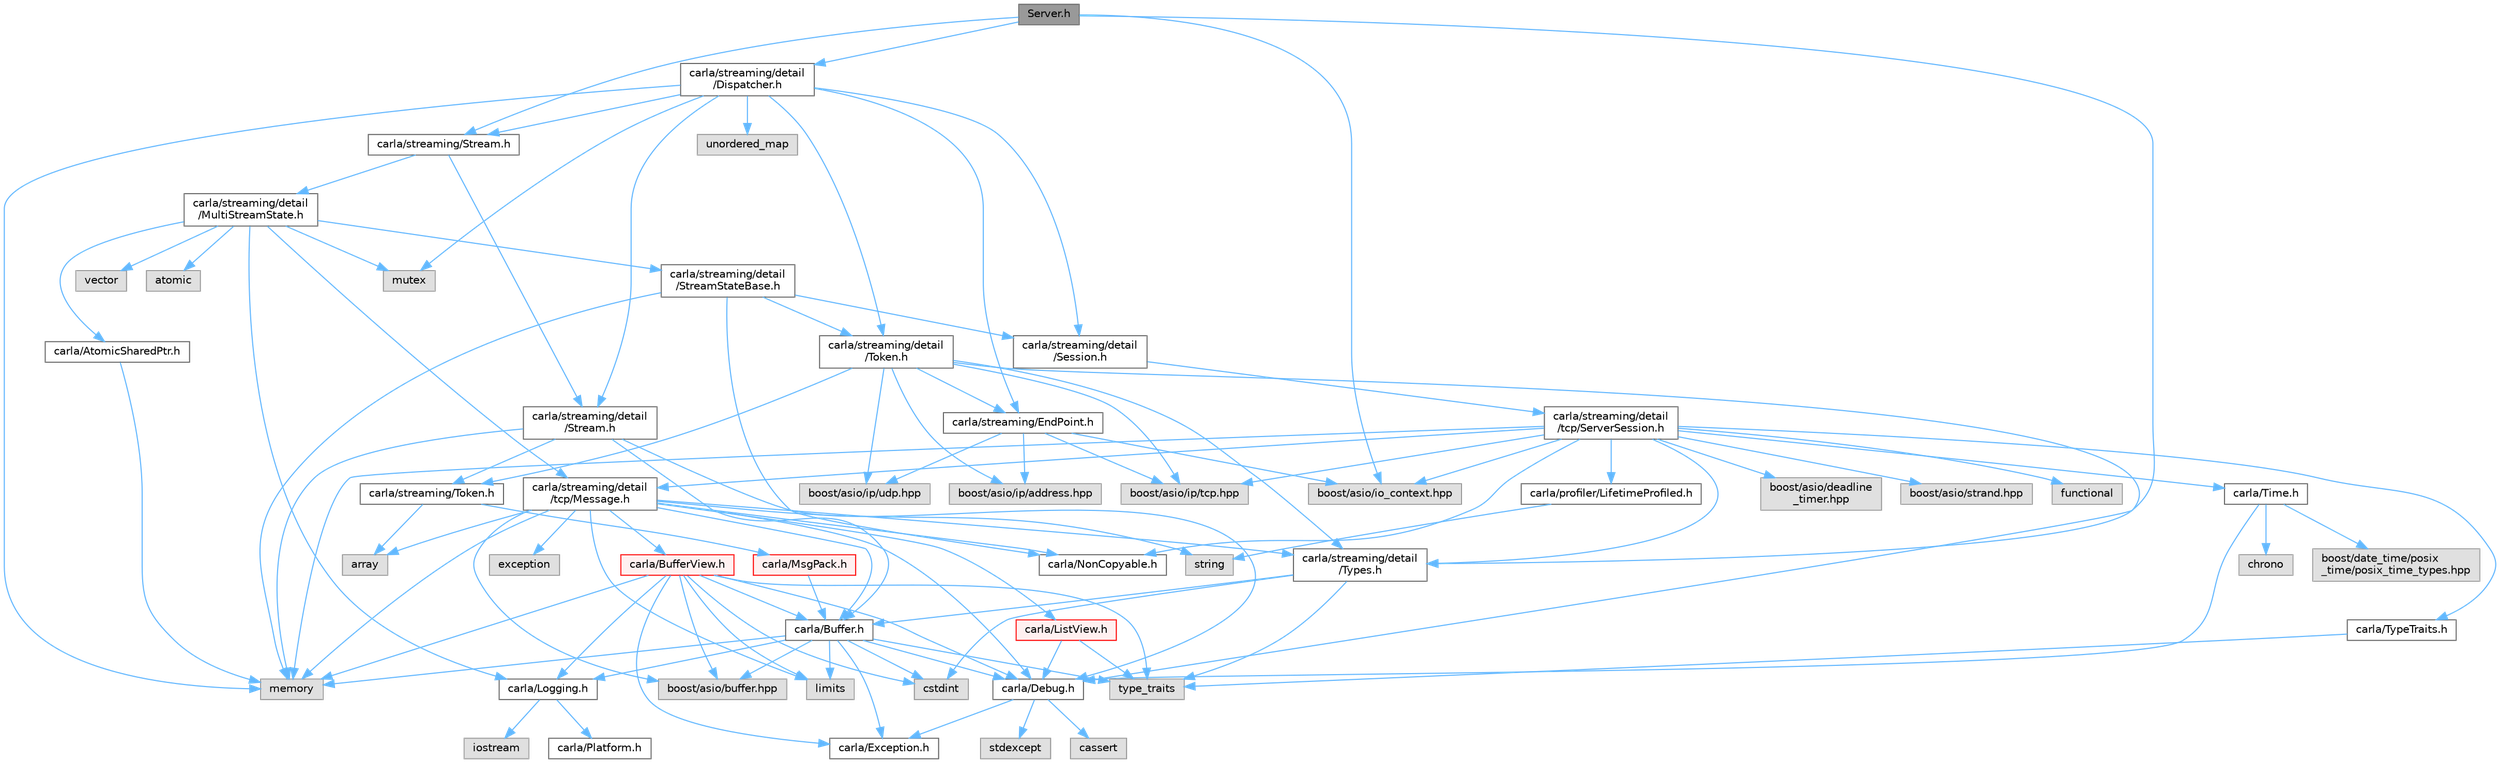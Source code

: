 digraph "Server.h"
{
 // INTERACTIVE_SVG=YES
 // LATEX_PDF_SIZE
  bgcolor="transparent";
  edge [fontname=Helvetica,fontsize=10,labelfontname=Helvetica,labelfontsize=10];
  node [fontname=Helvetica,fontsize=10,shape=box,height=0.2,width=0.4];
  Node1 [id="Node000001",label="Server.h",height=0.2,width=0.4,color="gray40", fillcolor="grey60", style="filled", fontcolor="black",tooltip=" "];
  Node1 -> Node2 [id="edge1_Node000001_Node000002",color="steelblue1",style="solid",tooltip=" "];
  Node2 [id="Node000002",label="carla/streaming/detail\l/Dispatcher.h",height=0.2,width=0.4,color="grey40", fillcolor="white", style="filled",URL="$d7/d33/Dispatcher_8h.html",tooltip=" "];
  Node2 -> Node3 [id="edge2_Node000002_Node000003",color="steelblue1",style="solid",tooltip=" "];
  Node3 [id="Node000003",label="carla/streaming/EndPoint.h",height=0.2,width=0.4,color="grey40", fillcolor="white", style="filled",URL="$dd/dca/EndPoint_8h.html",tooltip=" "];
  Node3 -> Node4 [id="edge3_Node000003_Node000004",color="steelblue1",style="solid",tooltip=" "];
  Node4 [id="Node000004",label="boost/asio/io_context.hpp",height=0.2,width=0.4,color="grey60", fillcolor="#E0E0E0", style="filled",tooltip=" "];
  Node3 -> Node5 [id="edge4_Node000003_Node000005",color="steelblue1",style="solid",tooltip=" "];
  Node5 [id="Node000005",label="boost/asio/ip/address.hpp",height=0.2,width=0.4,color="grey60", fillcolor="#E0E0E0", style="filled",tooltip=" "];
  Node3 -> Node6 [id="edge5_Node000003_Node000006",color="steelblue1",style="solid",tooltip=" "];
  Node6 [id="Node000006",label="boost/asio/ip/tcp.hpp",height=0.2,width=0.4,color="grey60", fillcolor="#E0E0E0", style="filled",tooltip=" "];
  Node3 -> Node7 [id="edge6_Node000003_Node000007",color="steelblue1",style="solid",tooltip=" "];
  Node7 [id="Node000007",label="boost/asio/ip/udp.hpp",height=0.2,width=0.4,color="grey60", fillcolor="#E0E0E0", style="filled",tooltip=" "];
  Node2 -> Node8 [id="edge7_Node000002_Node000008",color="steelblue1",style="solid",tooltip=" "];
  Node8 [id="Node000008",label="carla/streaming/Stream.h",height=0.2,width=0.4,color="grey40", fillcolor="white", style="filled",URL="$de/dd1/Stream_8h.html",tooltip=" "];
  Node8 -> Node9 [id="edge8_Node000008_Node000009",color="steelblue1",style="solid",tooltip=" "];
  Node9 [id="Node000009",label="carla/streaming/detail\l/MultiStreamState.h",height=0.2,width=0.4,color="grey40", fillcolor="white", style="filled",URL="$df/dc5/MultiStreamState_8h.html",tooltip=" "];
  Node9 -> Node10 [id="edge9_Node000009_Node000010",color="steelblue1",style="solid",tooltip=" "];
  Node10 [id="Node000010",label="carla/AtomicSharedPtr.h",height=0.2,width=0.4,color="grey40", fillcolor="white", style="filled",URL="$df/de2/AtomicSharedPtr_8h.html",tooltip=" "];
  Node10 -> Node11 [id="edge10_Node000010_Node000011",color="steelblue1",style="solid",tooltip=" "];
  Node11 [id="Node000011",label="memory",height=0.2,width=0.4,color="grey60", fillcolor="#E0E0E0", style="filled",tooltip=" "];
  Node9 -> Node12 [id="edge11_Node000009_Node000012",color="steelblue1",style="solid",tooltip=" "];
  Node12 [id="Node000012",label="carla/Logging.h",height=0.2,width=0.4,color="grey40", fillcolor="white", style="filled",URL="$de/d87/Logging_8h.html",tooltip=" "];
  Node12 -> Node13 [id="edge12_Node000012_Node000013",color="steelblue1",style="solid",tooltip=" "];
  Node13 [id="Node000013",label="carla/Platform.h",height=0.2,width=0.4,color="grey40", fillcolor="white", style="filled",URL="$d9/dd0/Platform_8h.html",tooltip=" "];
  Node12 -> Node14 [id="edge13_Node000012_Node000014",color="steelblue1",style="solid",tooltip=" "];
  Node14 [id="Node000014",label="iostream",height=0.2,width=0.4,color="grey60", fillcolor="#E0E0E0", style="filled",tooltip=" "];
  Node9 -> Node15 [id="edge14_Node000009_Node000015",color="steelblue1",style="solid",tooltip=" "];
  Node15 [id="Node000015",label="carla/streaming/detail\l/StreamStateBase.h",height=0.2,width=0.4,color="grey40", fillcolor="white", style="filled",URL="$de/d69/StreamStateBase_8h.html",tooltip=" "];
  Node15 -> Node16 [id="edge15_Node000015_Node000016",color="steelblue1",style="solid",tooltip=" "];
  Node16 [id="Node000016",label="carla/NonCopyable.h",height=0.2,width=0.4,color="grey40", fillcolor="white", style="filled",URL="$d4/dd8/LibCarla_2source_2carla_2NonCopyable_8h.html",tooltip=" "];
  Node15 -> Node17 [id="edge16_Node000015_Node000017",color="steelblue1",style="solid",tooltip=" "];
  Node17 [id="Node000017",label="carla/streaming/detail\l/Session.h",height=0.2,width=0.4,color="grey40", fillcolor="white", style="filled",URL="$d0/d53/Session_8h.html",tooltip=" "];
  Node17 -> Node18 [id="edge17_Node000017_Node000018",color="steelblue1",style="solid",tooltip=" "];
  Node18 [id="Node000018",label="carla/streaming/detail\l/tcp/ServerSession.h",height=0.2,width=0.4,color="grey40", fillcolor="white", style="filled",URL="$da/da2/ServerSession_8h.html",tooltip=" "];
  Node18 -> Node16 [id="edge18_Node000018_Node000016",color="steelblue1",style="solid",tooltip=" "];
  Node18 -> Node19 [id="edge19_Node000018_Node000019",color="steelblue1",style="solid",tooltip=" "];
  Node19 [id="Node000019",label="carla/Time.h",height=0.2,width=0.4,color="grey40", fillcolor="white", style="filled",URL="$d2/d33/Time_8h.html",tooltip=" "];
  Node19 -> Node20 [id="edge20_Node000019_Node000020",color="steelblue1",style="solid",tooltip=" "];
  Node20 [id="Node000020",label="carla/Debug.h",height=0.2,width=0.4,color="grey40", fillcolor="white", style="filled",URL="$d4/deb/Debug_8h.html",tooltip=" "];
  Node20 -> Node21 [id="edge21_Node000020_Node000021",color="steelblue1",style="solid",tooltip=" "];
  Node21 [id="Node000021",label="carla/Exception.h",height=0.2,width=0.4,color="grey40", fillcolor="white", style="filled",URL="$d8/d8a/Exception_8h.html",tooltip=" "];
  Node20 -> Node22 [id="edge22_Node000020_Node000022",color="steelblue1",style="solid",tooltip=" "];
  Node22 [id="Node000022",label="stdexcept",height=0.2,width=0.4,color="grey60", fillcolor="#E0E0E0", style="filled",tooltip=" "];
  Node20 -> Node23 [id="edge23_Node000020_Node000023",color="steelblue1",style="solid",tooltip=" "];
  Node23 [id="Node000023",label="cassert",height=0.2,width=0.4,color="grey60", fillcolor="#E0E0E0", style="filled",tooltip=" "];
  Node19 -> Node24 [id="edge24_Node000019_Node000024",color="steelblue1",style="solid",tooltip=" "];
  Node24 [id="Node000024",label="boost/date_time/posix\l_time/posix_time_types.hpp",height=0.2,width=0.4,color="grey60", fillcolor="#E0E0E0", style="filled",tooltip=" "];
  Node19 -> Node25 [id="edge25_Node000019_Node000025",color="steelblue1",style="solid",tooltip=" "];
  Node25 [id="Node000025",label="chrono",height=0.2,width=0.4,color="grey60", fillcolor="#E0E0E0", style="filled",tooltip=" "];
  Node18 -> Node26 [id="edge26_Node000018_Node000026",color="steelblue1",style="solid",tooltip=" "];
  Node26 [id="Node000026",label="carla/TypeTraits.h",height=0.2,width=0.4,color="grey40", fillcolor="white", style="filled",URL="$d0/d95/TypeTraits_8h.html",tooltip=" "];
  Node26 -> Node27 [id="edge27_Node000026_Node000027",color="steelblue1",style="solid",tooltip=" "];
  Node27 [id="Node000027",label="type_traits",height=0.2,width=0.4,color="grey60", fillcolor="#E0E0E0", style="filled",tooltip=" "];
  Node18 -> Node28 [id="edge28_Node000018_Node000028",color="steelblue1",style="solid",tooltip=" "];
  Node28 [id="Node000028",label="carla/profiler/LifetimeProfiled.h",height=0.2,width=0.4,color="grey40", fillcolor="white", style="filled",URL="$d9/dc4/LifetimeProfiled_8h.html",tooltip=" "];
  Node28 -> Node29 [id="edge29_Node000028_Node000029",color="steelblue1",style="solid",tooltip=" "];
  Node29 [id="Node000029",label="string",height=0.2,width=0.4,color="grey60", fillcolor="#E0E0E0", style="filled",tooltip=" "];
  Node18 -> Node30 [id="edge30_Node000018_Node000030",color="steelblue1",style="solid",tooltip=" "];
  Node30 [id="Node000030",label="carla/streaming/detail\l/Types.h",height=0.2,width=0.4,color="grey40", fillcolor="white", style="filled",URL="$d7/df8/Types_8h.html",tooltip=" "];
  Node30 -> Node31 [id="edge31_Node000030_Node000031",color="steelblue1",style="solid",tooltip=" "];
  Node31 [id="Node000031",label="carla/Buffer.h",height=0.2,width=0.4,color="grey40", fillcolor="white", style="filled",URL="$d2/dda/carla_2Buffer_8h.html",tooltip=" "];
  Node31 -> Node20 [id="edge32_Node000031_Node000020",color="steelblue1",style="solid",tooltip=" "];
  Node31 -> Node21 [id="edge33_Node000031_Node000021",color="steelblue1",style="solid",tooltip=" "];
  Node31 -> Node12 [id="edge34_Node000031_Node000012",color="steelblue1",style="solid",tooltip=" "];
  Node31 -> Node32 [id="edge35_Node000031_Node000032",color="steelblue1",style="solid",tooltip=" "];
  Node32 [id="Node000032",label="boost/asio/buffer.hpp",height=0.2,width=0.4,color="grey60", fillcolor="#E0E0E0", style="filled",tooltip=" "];
  Node31 -> Node33 [id="edge36_Node000031_Node000033",color="steelblue1",style="solid",tooltip=" "];
  Node33 [id="Node000033",label="cstdint",height=0.2,width=0.4,color="grey60", fillcolor="#E0E0E0", style="filled",tooltip=" "];
  Node31 -> Node34 [id="edge37_Node000031_Node000034",color="steelblue1",style="solid",tooltip=" "];
  Node34 [id="Node000034",label="limits",height=0.2,width=0.4,color="grey60", fillcolor="#E0E0E0", style="filled",tooltip=" "];
  Node31 -> Node11 [id="edge38_Node000031_Node000011",color="steelblue1",style="solid",tooltip=" "];
  Node31 -> Node27 [id="edge39_Node000031_Node000027",color="steelblue1",style="solid",tooltip=" "];
  Node30 -> Node33 [id="edge40_Node000030_Node000033",color="steelblue1",style="solid",tooltip=" "];
  Node30 -> Node27 [id="edge41_Node000030_Node000027",color="steelblue1",style="solid",tooltip=" "];
  Node18 -> Node35 [id="edge42_Node000018_Node000035",color="steelblue1",style="solid",tooltip=" "];
  Node35 [id="Node000035",label="carla/streaming/detail\l/tcp/Message.h",height=0.2,width=0.4,color="grey40", fillcolor="white", style="filled",URL="$d5/dca/Message_8h.html",tooltip=" "];
  Node35 -> Node36 [id="edge43_Node000035_Node000036",color="steelblue1",style="solid",tooltip=" "];
  Node36 [id="Node000036",label="carla/ListView.h",height=0.2,width=0.4,color="red", fillcolor="#FFF0F0", style="filled",URL="$d4/d50/LibCarla_2source_2carla_2ListView_8h.html",tooltip=" "];
  Node36 -> Node20 [id="edge44_Node000036_Node000020",color="steelblue1",style="solid",tooltip=" "];
  Node36 -> Node27 [id="edge45_Node000036_Node000027",color="steelblue1",style="solid",tooltip=" "];
  Node35 -> Node31 [id="edge46_Node000035_Node000031",color="steelblue1",style="solid",tooltip=" "];
  Node35 -> Node38 [id="edge47_Node000035_Node000038",color="steelblue1",style="solid",tooltip=" "];
  Node38 [id="Node000038",label="carla/BufferView.h",height=0.2,width=0.4,color="red", fillcolor="#FFF0F0", style="filled",URL="$d8/dee/BufferView_8h.html",tooltip=" "];
  Node38 -> Node31 [id="edge48_Node000038_Node000031",color="steelblue1",style="solid",tooltip=" "];
  Node38 -> Node20 [id="edge49_Node000038_Node000020",color="steelblue1",style="solid",tooltip=" "];
  Node38 -> Node21 [id="edge50_Node000038_Node000021",color="steelblue1",style="solid",tooltip=" "];
  Node38 -> Node12 [id="edge51_Node000038_Node000012",color="steelblue1",style="solid",tooltip=" "];
  Node38 -> Node32 [id="edge52_Node000038_Node000032",color="steelblue1",style="solid",tooltip=" "];
  Node38 -> Node33 [id="edge53_Node000038_Node000033",color="steelblue1",style="solid",tooltip=" "];
  Node38 -> Node34 [id="edge54_Node000038_Node000034",color="steelblue1",style="solid",tooltip=" "];
  Node38 -> Node11 [id="edge55_Node000038_Node000011",color="steelblue1",style="solid",tooltip=" "];
  Node38 -> Node27 [id="edge56_Node000038_Node000027",color="steelblue1",style="solid",tooltip=" "];
  Node35 -> Node20 [id="edge57_Node000035_Node000020",color="steelblue1",style="solid",tooltip=" "];
  Node35 -> Node16 [id="edge58_Node000035_Node000016",color="steelblue1",style="solid",tooltip=" "];
  Node35 -> Node30 [id="edge59_Node000035_Node000030",color="steelblue1",style="solid",tooltip=" "];
  Node35 -> Node32 [id="edge60_Node000035_Node000032",color="steelblue1",style="solid",tooltip=" "];
  Node35 -> Node46 [id="edge61_Node000035_Node000046",color="steelblue1",style="solid",tooltip=" "];
  Node46 [id="Node000046",label="array",height=0.2,width=0.4,color="grey60", fillcolor="#E0E0E0", style="filled",tooltip=" "];
  Node35 -> Node47 [id="edge62_Node000035_Node000047",color="steelblue1",style="solid",tooltip=" "];
  Node47 [id="Node000047",label="exception",height=0.2,width=0.4,color="grey60", fillcolor="#E0E0E0", style="filled",tooltip=" "];
  Node35 -> Node34 [id="edge63_Node000035_Node000034",color="steelblue1",style="solid",tooltip=" "];
  Node35 -> Node11 [id="edge64_Node000035_Node000011",color="steelblue1",style="solid",tooltip=" "];
  Node35 -> Node29 [id="edge65_Node000035_Node000029",color="steelblue1",style="solid",tooltip=" "];
  Node18 -> Node48 [id="edge66_Node000018_Node000048",color="steelblue1",style="solid",tooltip=" "];
  Node48 [id="Node000048",label="boost/asio/deadline\l_timer.hpp",height=0.2,width=0.4,color="grey60", fillcolor="#E0E0E0", style="filled",tooltip=" "];
  Node18 -> Node4 [id="edge67_Node000018_Node000004",color="steelblue1",style="solid",tooltip=" "];
  Node18 -> Node6 [id="edge68_Node000018_Node000006",color="steelblue1",style="solid",tooltip=" "];
  Node18 -> Node49 [id="edge69_Node000018_Node000049",color="steelblue1",style="solid",tooltip=" "];
  Node49 [id="Node000049",label="boost/asio/strand.hpp",height=0.2,width=0.4,color="grey60", fillcolor="#E0E0E0", style="filled",tooltip=" "];
  Node18 -> Node50 [id="edge70_Node000018_Node000050",color="steelblue1",style="solid",tooltip=" "];
  Node50 [id="Node000050",label="functional",height=0.2,width=0.4,color="grey60", fillcolor="#E0E0E0", style="filled",tooltip=" "];
  Node18 -> Node11 [id="edge71_Node000018_Node000011",color="steelblue1",style="solid",tooltip=" "];
  Node15 -> Node51 [id="edge72_Node000015_Node000051",color="steelblue1",style="solid",tooltip=" "];
  Node51 [id="Node000051",label="carla/streaming/detail\l/Token.h",height=0.2,width=0.4,color="grey40", fillcolor="white", style="filled",URL="$d9/d9d/detail_2Token_8h.html",tooltip=" "];
  Node51 -> Node20 [id="edge73_Node000051_Node000020",color="steelblue1",style="solid",tooltip=" "];
  Node51 -> Node3 [id="edge74_Node000051_Node000003",color="steelblue1",style="solid",tooltip=" "];
  Node51 -> Node52 [id="edge75_Node000051_Node000052",color="steelblue1",style="solid",tooltip=" "];
  Node52 [id="Node000052",label="carla/streaming/Token.h",height=0.2,width=0.4,color="grey40", fillcolor="white", style="filled",URL="$dc/d33/Token_8h.html",tooltip=" "];
  Node52 -> Node53 [id="edge76_Node000052_Node000053",color="steelblue1",style="solid",tooltip=" "];
  Node53 [id="Node000053",label="carla/MsgPack.h",height=0.2,width=0.4,color="red", fillcolor="#FFF0F0", style="filled",URL="$d9/d6f/MsgPack_8h.html",tooltip=" "];
  Node53 -> Node31 [id="edge77_Node000053_Node000031",color="steelblue1",style="solid",tooltip=" "];
  Node52 -> Node46 [id="edge78_Node000052_Node000046",color="steelblue1",style="solid",tooltip=" "];
  Node51 -> Node30 [id="edge79_Node000051_Node000030",color="steelblue1",style="solid",tooltip=" "];
  Node51 -> Node5 [id="edge80_Node000051_Node000005",color="steelblue1",style="solid",tooltip=" "];
  Node51 -> Node6 [id="edge81_Node000051_Node000006",color="steelblue1",style="solid",tooltip=" "];
  Node51 -> Node7 [id="edge82_Node000051_Node000007",color="steelblue1",style="solid",tooltip=" "];
  Node15 -> Node11 [id="edge83_Node000015_Node000011",color="steelblue1",style="solid",tooltip=" "];
  Node9 -> Node35 [id="edge84_Node000009_Node000035",color="steelblue1",style="solid",tooltip=" "];
  Node9 -> Node55 [id="edge85_Node000009_Node000055",color="steelblue1",style="solid",tooltip=" "];
  Node55 [id="Node000055",label="mutex",height=0.2,width=0.4,color="grey60", fillcolor="#E0E0E0", style="filled",tooltip=" "];
  Node9 -> Node56 [id="edge86_Node000009_Node000056",color="steelblue1",style="solid",tooltip=" "];
  Node56 [id="Node000056",label="vector",height=0.2,width=0.4,color="grey60", fillcolor="#E0E0E0", style="filled",tooltip=" "];
  Node9 -> Node57 [id="edge87_Node000009_Node000057",color="steelblue1",style="solid",tooltip=" "];
  Node57 [id="Node000057",label="atomic",height=0.2,width=0.4,color="grey60", fillcolor="#E0E0E0", style="filled",tooltip=" "];
  Node8 -> Node58 [id="edge88_Node000008_Node000058",color="steelblue1",style="solid",tooltip=" "];
  Node58 [id="Node000058",label="carla/streaming/detail\l/Stream.h",height=0.2,width=0.4,color="grey40", fillcolor="white", style="filled",URL="$d3/dff/detail_2Stream_8h.html",tooltip=" "];
  Node58 -> Node31 [id="edge89_Node000058_Node000031",color="steelblue1",style="solid",tooltip=" "];
  Node58 -> Node20 [id="edge90_Node000058_Node000020",color="steelblue1",style="solid",tooltip=" "];
  Node58 -> Node52 [id="edge91_Node000058_Node000052",color="steelblue1",style="solid",tooltip=" "];
  Node58 -> Node11 [id="edge92_Node000058_Node000011",color="steelblue1",style="solid",tooltip=" "];
  Node2 -> Node17 [id="edge93_Node000002_Node000017",color="steelblue1",style="solid",tooltip=" "];
  Node2 -> Node58 [id="edge94_Node000002_Node000058",color="steelblue1",style="solid",tooltip=" "];
  Node2 -> Node51 [id="edge95_Node000002_Node000051",color="steelblue1",style="solid",tooltip=" "];
  Node2 -> Node11 [id="edge96_Node000002_Node000011",color="steelblue1",style="solid",tooltip=" "];
  Node2 -> Node55 [id="edge97_Node000002_Node000055",color="steelblue1",style="solid",tooltip=" "];
  Node2 -> Node59 [id="edge98_Node000002_Node000059",color="steelblue1",style="solid",tooltip=" "];
  Node59 [id="Node000059",label="unordered_map",height=0.2,width=0.4,color="grey60", fillcolor="#E0E0E0", style="filled",tooltip=" "];
  Node1 -> Node30 [id="edge99_Node000001_Node000030",color="steelblue1",style="solid",tooltip=" "];
  Node1 -> Node8 [id="edge100_Node000001_Node000008",color="steelblue1",style="solid",tooltip=" "];
  Node1 -> Node4 [id="edge101_Node000001_Node000004",color="steelblue1",style="solid",tooltip=" "];
}
